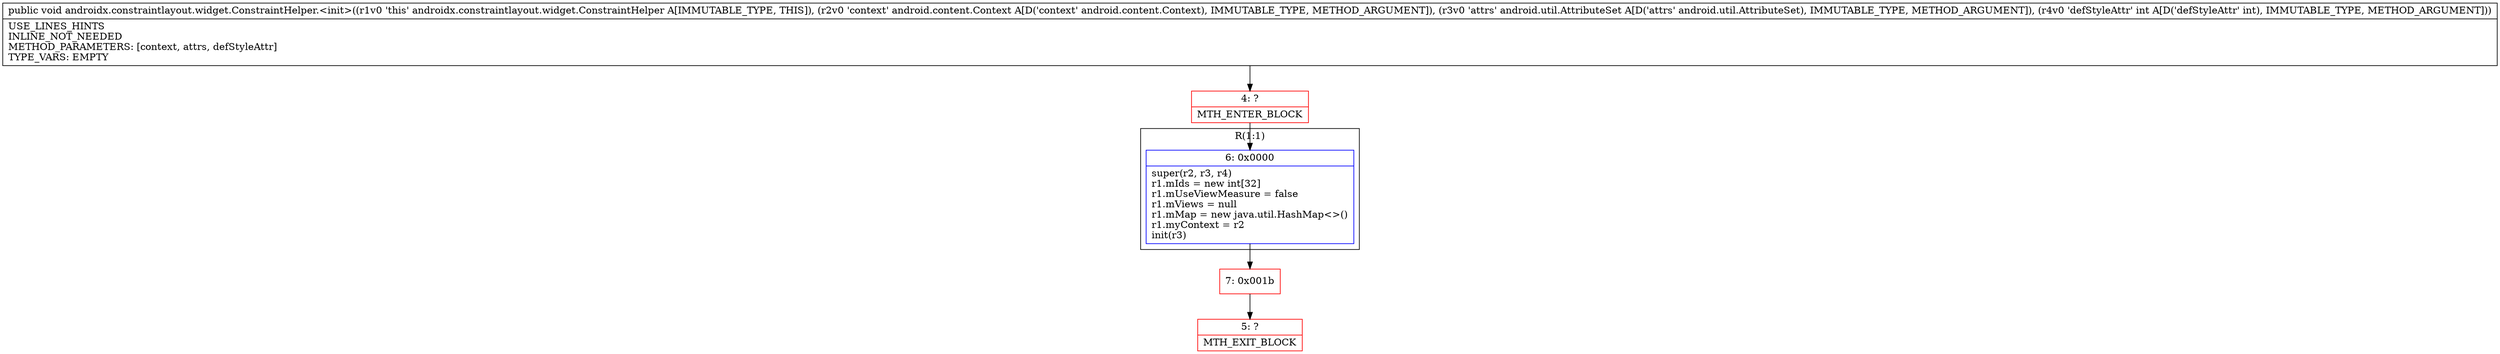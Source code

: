digraph "CFG forandroidx.constraintlayout.widget.ConstraintHelper.\<init\>(Landroid\/content\/Context;Landroid\/util\/AttributeSet;I)V" {
subgraph cluster_Region_1722991591 {
label = "R(1:1)";
node [shape=record,color=blue];
Node_6 [shape=record,label="{6\:\ 0x0000|super(r2, r3, r4)\lr1.mIds = new int[32]\lr1.mUseViewMeasure = false\lr1.mViews = null\lr1.mMap = new java.util.HashMap\<\>()\lr1.myContext = r2\linit(r3)\l}"];
}
Node_4 [shape=record,color=red,label="{4\:\ ?|MTH_ENTER_BLOCK\l}"];
Node_7 [shape=record,color=red,label="{7\:\ 0x001b}"];
Node_5 [shape=record,color=red,label="{5\:\ ?|MTH_EXIT_BLOCK\l}"];
MethodNode[shape=record,label="{public void androidx.constraintlayout.widget.ConstraintHelper.\<init\>((r1v0 'this' androidx.constraintlayout.widget.ConstraintHelper A[IMMUTABLE_TYPE, THIS]), (r2v0 'context' android.content.Context A[D('context' android.content.Context), IMMUTABLE_TYPE, METHOD_ARGUMENT]), (r3v0 'attrs' android.util.AttributeSet A[D('attrs' android.util.AttributeSet), IMMUTABLE_TYPE, METHOD_ARGUMENT]), (r4v0 'defStyleAttr' int A[D('defStyleAttr' int), IMMUTABLE_TYPE, METHOD_ARGUMENT]))  | USE_LINES_HINTS\lINLINE_NOT_NEEDED\lMETHOD_PARAMETERS: [context, attrs, defStyleAttr]\lTYPE_VARS: EMPTY\l}"];
MethodNode -> Node_4;Node_6 -> Node_7;
Node_4 -> Node_6;
Node_7 -> Node_5;
}

